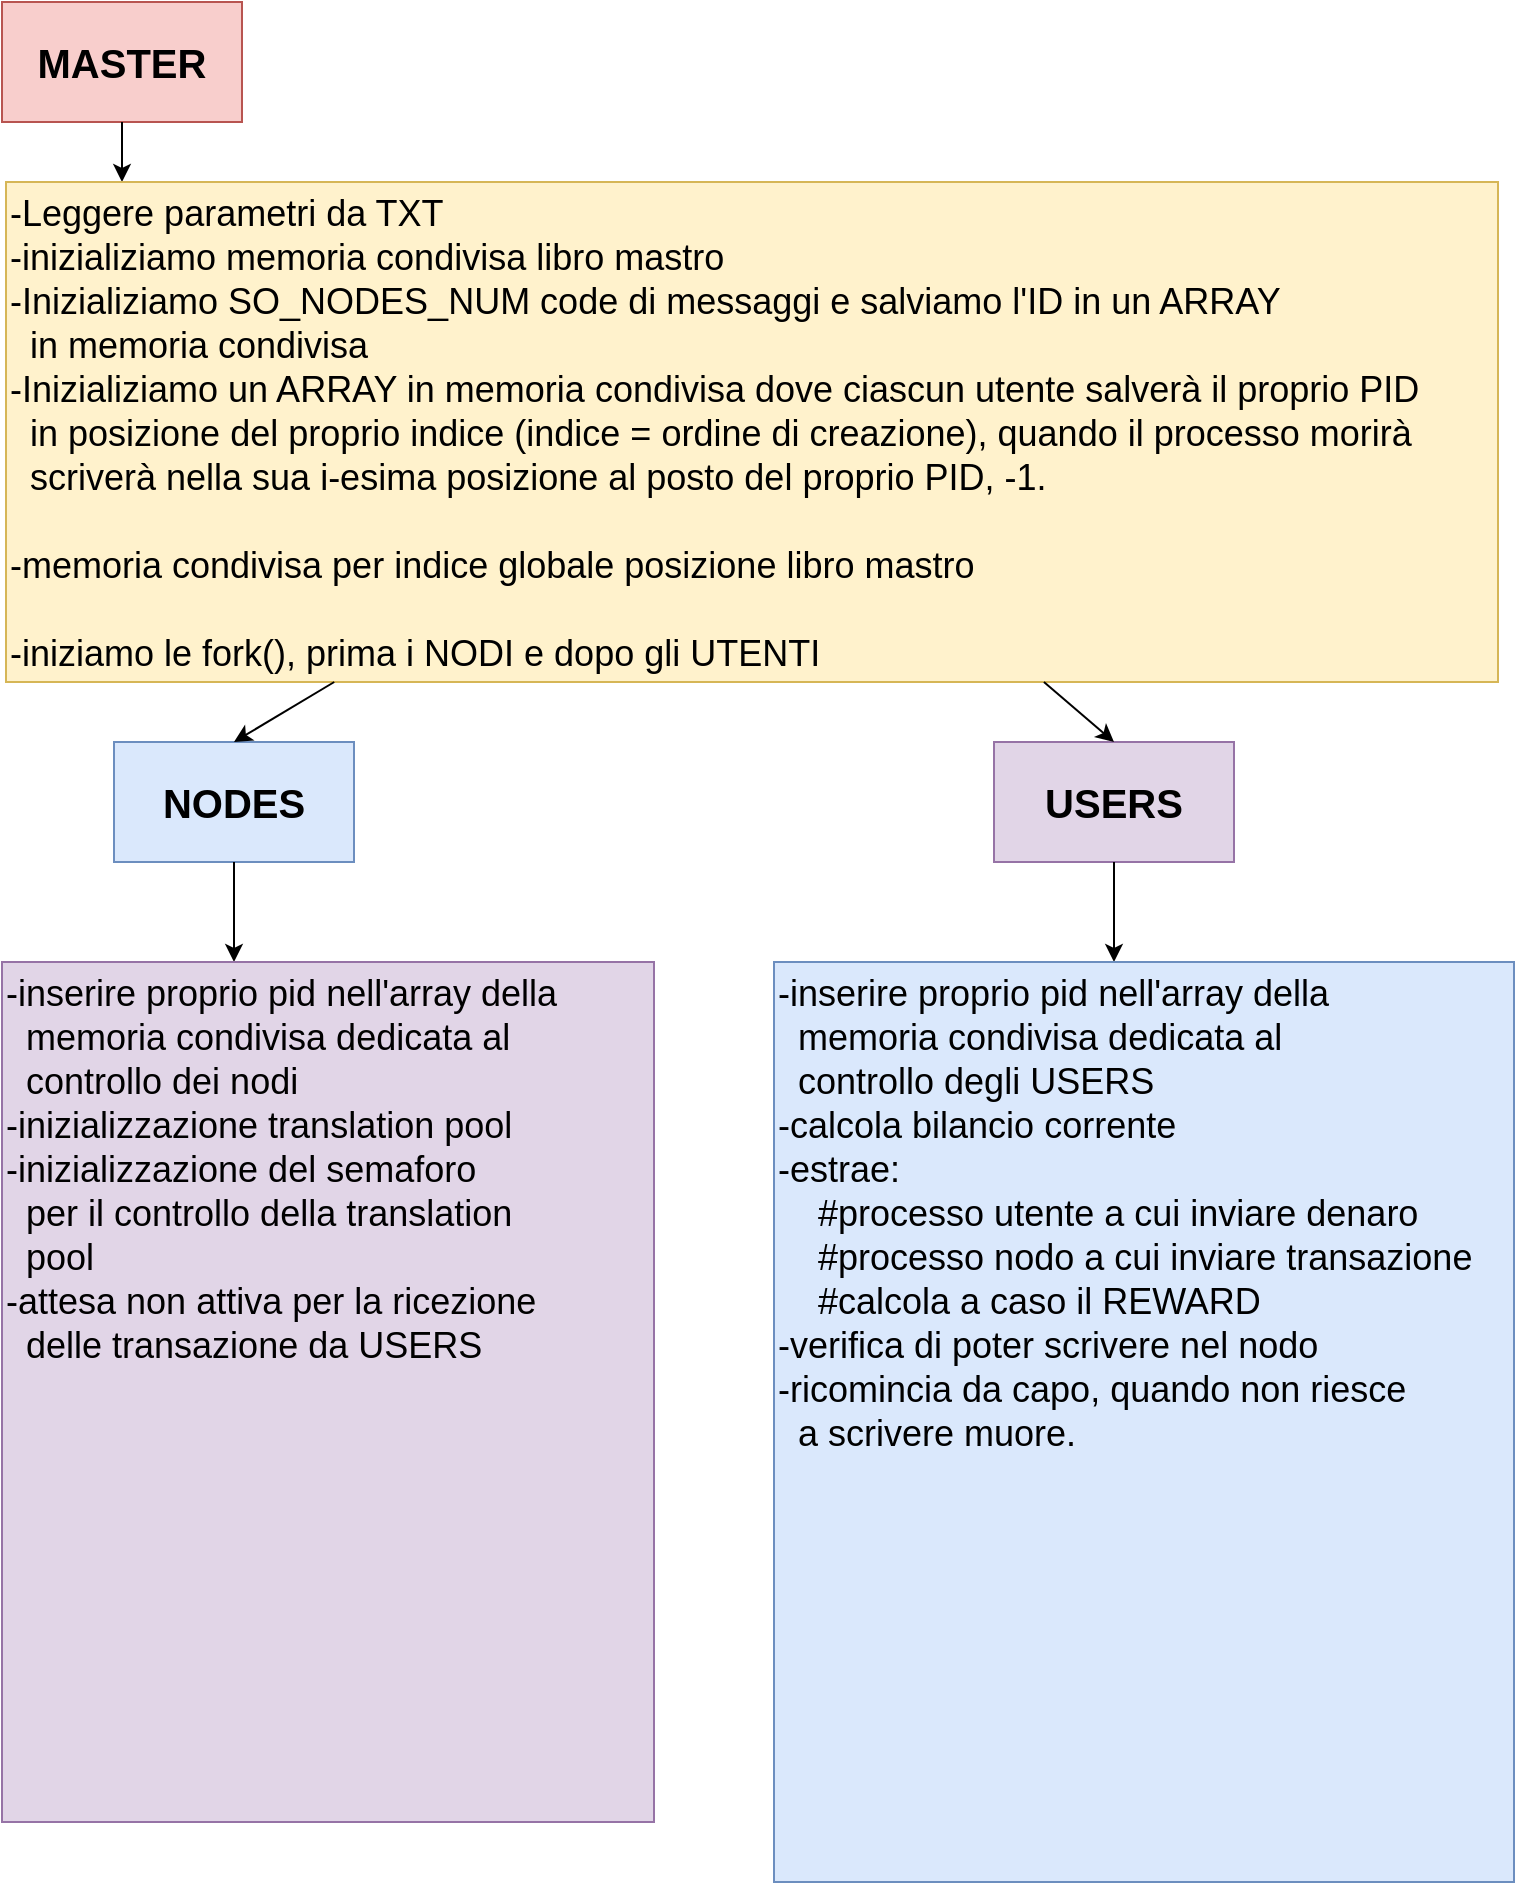 <mxfile version="15.5.2" type="github">
  <diagram id="ndT-znX1_1I9x5nljmBv" name="Page-1">
    <mxGraphModel dx="1021" dy="540" grid="1" gridSize="10" guides="1" tooltips="1" connect="1" arrows="1" fold="1" page="1" pageScale="1" pageWidth="827" pageHeight="1169" math="0" shadow="0">
      <root>
        <mxCell id="0" />
        <mxCell id="1" parent="0" />
        <mxCell id="drOMGNEiGwaOuBoNa-Xe-1" value="&lt;div style=&quot;font-size: 20px;&quot;&gt;MASTER&lt;/div&gt;" style="rounded=0;whiteSpace=wrap;html=1;fillColor=#f8cecc;strokeColor=#b85450;fontStyle=1;fontSize=20;" parent="1" vertex="1">
          <mxGeometry x="44" y="40" width="120" height="60" as="geometry" />
        </mxCell>
        <mxCell id="drOMGNEiGwaOuBoNa-Xe-3" value="" style="endArrow=classic;html=1;rounded=0;exitX=0.5;exitY=1;exitDx=0;exitDy=0;" parent="1" source="drOMGNEiGwaOuBoNa-Xe-1" edge="1">
          <mxGeometry width="50" height="50" relative="1" as="geometry">
            <mxPoint x="80" y="400" as="sourcePoint" />
            <mxPoint x="104" y="130" as="targetPoint" />
          </mxGeometry>
        </mxCell>
        <mxCell id="drOMGNEiGwaOuBoNa-Xe-4" value="-Leggere parametri da TXT&#xa;-inizializiamo memoria condivisa libro mastro&#xa;-Inizializiamo SO_NODES_NUM code di messaggi e salviamo l&#39;ID in un ARRAY &#xa;  in memoria condivisa&#xa;-Inizializiamo un ARRAY in memoria condivisa dove ciascun utente salverà il proprio PID&#xa;  in posizione del proprio indice (indice = ordine di creazione), quando il processo morirà&#xa;  scriverà nella sua i-esima posizione al posto del proprio PID, -1.&#xa;&#xa;-memoria condivisa per indice globale posizione libro mastro&#xa;&#xa;-iniziamo le fork(), prima i NODI e dopo gli UTENTI&#xa;&#xa;-creare un array lungo SO_USERS_NUM contenente i bilanci degli utenti calcolati a partire&#xa;dalle transazioni presenti nel LIBRO MASTRO&#xa;" style="text;strokeColor=#d6b656;fillColor=#fff2cc;align=left;verticalAlign=top;spacingLeft=2;spacingRight=0;overflow=hidden;points=[[0,0.5],[1,0.5]];portConstraint=eastwest;rotatable=0;fontSize=18;labelBackgroundColor=none;spacingTop=0;spacing=0;" parent="1" vertex="1">
          <mxGeometry x="46" y="130" width="746" height="250" as="geometry" />
        </mxCell>
        <mxCell id="6QmAQZpg1GYG0cM4SqcZ-1" value="NODES" style="rounded=0;whiteSpace=wrap;html=1;fillColor=#dae8fc;strokeColor=#6c8ebf;fontStyle=1;fontSize=20;" parent="1" vertex="1">
          <mxGeometry x="100" y="410" width="120" height="60" as="geometry" />
        </mxCell>
        <mxCell id="6QmAQZpg1GYG0cM4SqcZ-2" value="" style="endArrow=classic;html=1;rounded=0;exitX=0.5;exitY=1;exitDx=0;exitDy=0;" parent="1" source="6QmAQZpg1GYG0cM4SqcZ-1" edge="1">
          <mxGeometry width="50" height="50" relative="1" as="geometry">
            <mxPoint x="80" y="750" as="sourcePoint" />
            <mxPoint x="160" y="520" as="targetPoint" />
          </mxGeometry>
        </mxCell>
        <mxCell id="6QmAQZpg1GYG0cM4SqcZ-3" value="USERS" style="rounded=0;whiteSpace=wrap;html=1;fillColor=#e1d5e7;strokeColor=#9673a6;fontStyle=1;fontSize=20;" parent="1" vertex="1">
          <mxGeometry x="540" y="410" width="120" height="60" as="geometry" />
        </mxCell>
        <mxCell id="6QmAQZpg1GYG0cM4SqcZ-4" value="" style="endArrow=classic;html=1;rounded=0;exitX=0.5;exitY=1;exitDx=0;exitDy=0;" parent="1" source="6QmAQZpg1GYG0cM4SqcZ-3" edge="1">
          <mxGeometry width="50" height="50" relative="1" as="geometry">
            <mxPoint x="696" y="750" as="sourcePoint" />
            <mxPoint x="600" y="520" as="targetPoint" />
          </mxGeometry>
        </mxCell>
        <mxCell id="6QmAQZpg1GYG0cM4SqcZ-5" value="" style="endArrow=classic;html=1;rounded=0;fontSize=20;entryX=0.5;entryY=0;entryDx=0;entryDy=0;" parent="1" source="drOMGNEiGwaOuBoNa-Xe-4" target="6QmAQZpg1GYG0cM4SqcZ-3" edge="1">
          <mxGeometry width="50" height="50" relative="1" as="geometry">
            <mxPoint x="390" y="490" as="sourcePoint" />
            <mxPoint x="520" y="390" as="targetPoint" />
          </mxGeometry>
        </mxCell>
        <mxCell id="6QmAQZpg1GYG0cM4SqcZ-6" value="" style="endArrow=classic;html=1;rounded=0;fontSize=20;entryX=0.5;entryY=0;entryDx=0;entryDy=0;" parent="1" source="drOMGNEiGwaOuBoNa-Xe-4" target="6QmAQZpg1GYG0cM4SqcZ-1" edge="1">
          <mxGeometry width="50" height="50" relative="1" as="geometry">
            <mxPoint x="410" y="410" as="sourcePoint" />
            <mxPoint x="460" y="360" as="targetPoint" />
          </mxGeometry>
        </mxCell>
        <mxCell id="6QmAQZpg1GYG0cM4SqcZ-8" value="-inserire proprio pid nell&#39;array della&#xa;  memoria condivisa dedicata al&#xa;  controllo dei nodi&#xa;-inizializzazione translation pool&#xa;-inizializzazione del semaforo&#xa;  per il controllo della translation&#xa;  pool&#xa;-attesa non attiva per la ricezione&#xa;  delle transazione da USERS&#xa;" style="text;strokeColor=#9673a6;fillColor=#e1d5e7;align=left;verticalAlign=top;spacingLeft=2;spacingRight=0;overflow=hidden;points=[[0,0.5],[1,0.5]];portConstraint=eastwest;rotatable=0;fontSize=18;labelBackgroundColor=none;spacingTop=0;spacing=0;" parent="1" vertex="1">
          <mxGeometry x="44" y="520" width="326" height="430" as="geometry" />
        </mxCell>
        <mxCell id="6QmAQZpg1GYG0cM4SqcZ-9" value="-inserire proprio pid nell&#39;array della&#xa;  memoria condivisa dedicata al&#xa;  controllo degli USERS&#xa;-calcola bilancio corrente&#xa;-estrae:&#xa;    #processo utente a cui inviare denaro&#xa;    #processo nodo a cui inviare transazione&#xa;    #calcola a caso il REWARD&#xa;-verifica di poter scrivere nel nodo&#xa;-ricomincia da capo, quando non riesce&#xa;  a scrivere muore.&#xa;&#xa;" style="text;strokeColor=#6c8ebf;fillColor=#dae8fc;align=left;verticalAlign=top;spacingLeft=2;spacingRight=0;overflow=hidden;points=[[0,0.5],[1,0.5]];portConstraint=eastwest;rotatable=0;fontSize=18;labelBackgroundColor=none;spacingTop=0;spacing=0;" parent="1" vertex="1">
          <mxGeometry x="430" y="520" width="370" height="460" as="geometry" />
        </mxCell>
      </root>
    </mxGraphModel>
  </diagram>
</mxfile>
